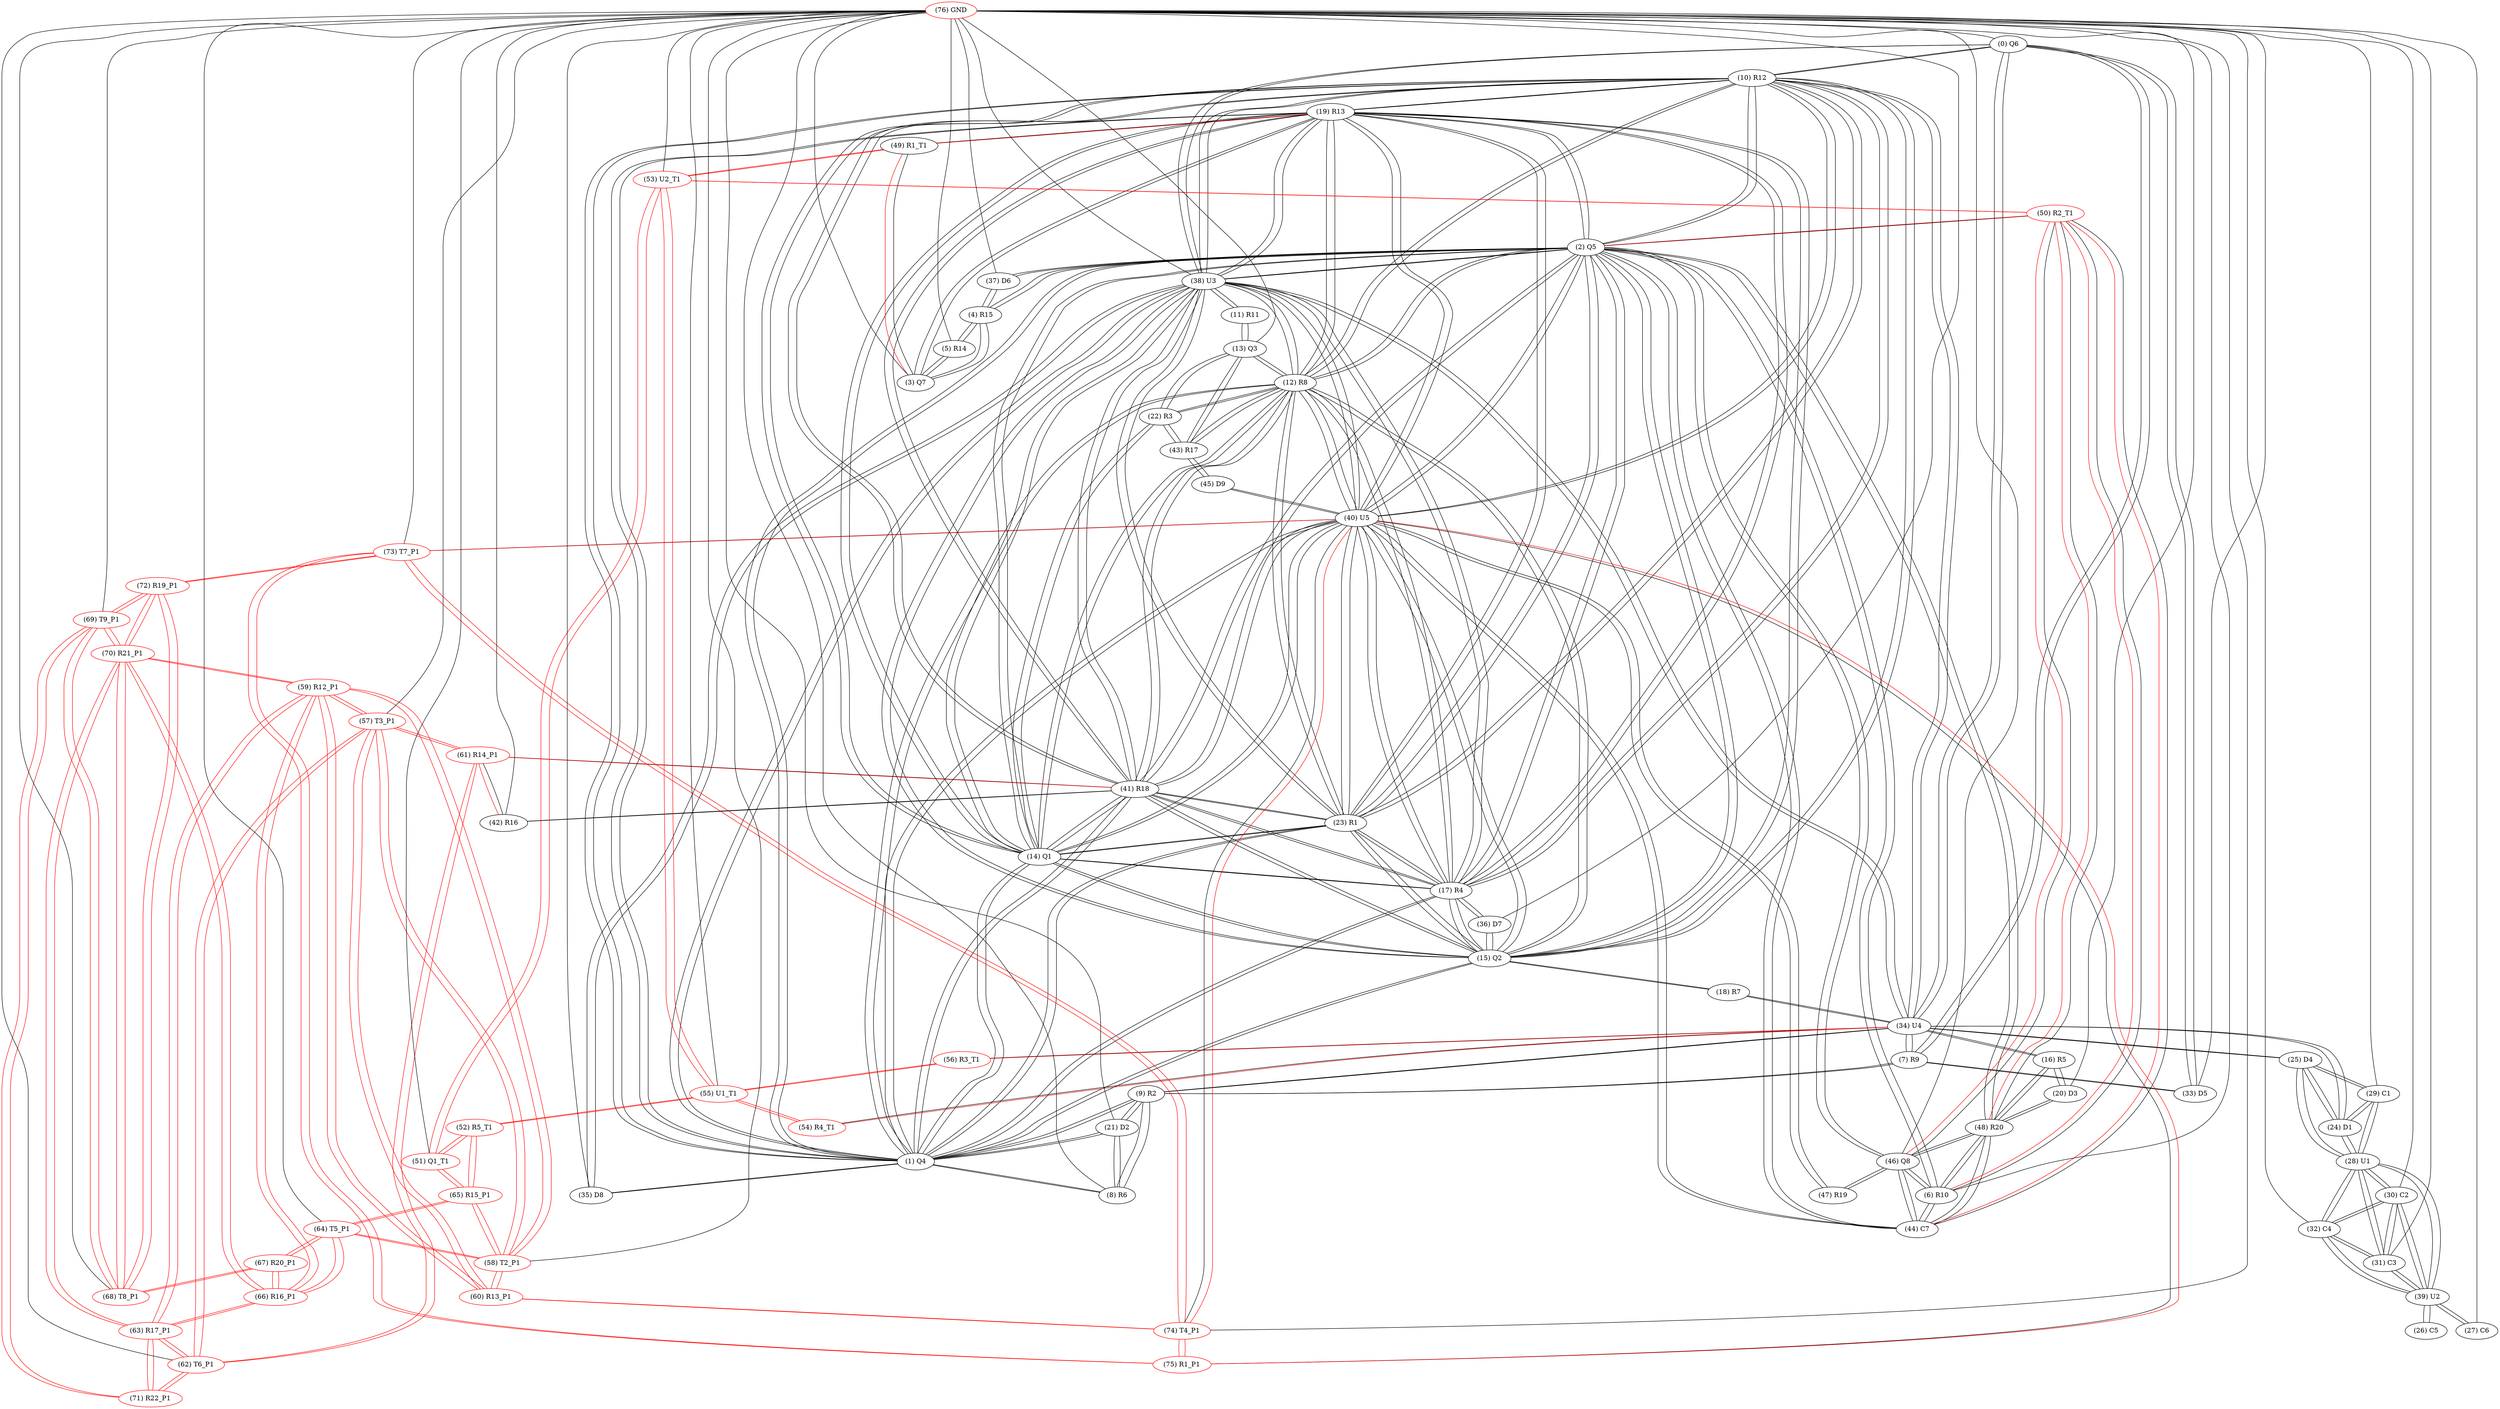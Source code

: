 graph {
	0 [label="(0) Q6"]
	10 [label="(10) R12"]
	34 [label="(34) U4"]
	38 [label="(38) U3"]
	7 [label="(7) R9"]
	33 [label="(33) D5"]
	1 [label="(1) Q4"]
	2 [label="(2) Q5"]
	12 [label="(12) R8"]
	41 [label="(41) R18"]
	40 [label="(40) U5"]
	38 [label="(38) U3"]
	15 [label="(15) Q2"]
	17 [label="(17) R4"]
	14 [label="(14) Q1"]
	23 [label="(23) R1"]
	19 [label="(19) R13"]
	10 [label="(10) R12"]
	35 [label="(35) D8"]
	9 [label="(9) R2"]
	8 [label="(8) R6"]
	21 [label="(21) D2"]
	2 [label="(2) Q5"]
	1 [label="(1) Q4"]
	12 [label="(12) R8"]
	41 [label="(41) R18"]
	40 [label="(40) U5"]
	38 [label="(38) U3"]
	15 [label="(15) Q2"]
	17 [label="(17) R4"]
	14 [label="(14) Q1"]
	23 [label="(23) R1"]
	19 [label="(19) R13"]
	10 [label="(10) R12"]
	6 [label="(6) R10"]
	48 [label="(48) R20"]
	44 [label="(44) C7"]
	46 [label="(46) Q8"]
	50 [label="(50) R2_T1"]
	4 [label="(4) R15"]
	37 [label="(37) D6"]
	3 [label="(3) Q7"]
	4 [label="(4) R15"]
	5 [label="(5) R14"]
	19 [label="(19) R13"]
	49 [label="(49) R1_T1"]
	4 [label="(4) R15"]
	3 [label="(3) Q7"]
	5 [label="(5) R14"]
	2 [label="(2) Q5"]
	37 [label="(37) D6"]
	5 [label="(5) R14"]
	3 [label="(3) Q7"]
	4 [label="(4) R15"]
	6 [label="(6) R10"]
	2 [label="(2) Q5"]
	48 [label="(48) R20"]
	44 [label="(44) C7"]
	46 [label="(46) Q8"]
	50 [label="(50) R2_T1"]
	7 [label="(7) R9"]
	34 [label="(34) U4"]
	9 [label="(9) R2"]
	0 [label="(0) Q6"]
	33 [label="(33) D5"]
	8 [label="(8) R6"]
	1 [label="(1) Q4"]
	9 [label="(9) R2"]
	21 [label="(21) D2"]
	9 [label="(9) R2"]
	34 [label="(34) U4"]
	7 [label="(7) R9"]
	1 [label="(1) Q4"]
	8 [label="(8) R6"]
	21 [label="(21) D2"]
	10 [label="(10) R12"]
	2 [label="(2) Q5"]
	1 [label="(1) Q4"]
	12 [label="(12) R8"]
	41 [label="(41) R18"]
	40 [label="(40) U5"]
	38 [label="(38) U3"]
	15 [label="(15) Q2"]
	17 [label="(17) R4"]
	14 [label="(14) Q1"]
	23 [label="(23) R1"]
	19 [label="(19) R13"]
	0 [label="(0) Q6"]
	34 [label="(34) U4"]
	11 [label="(11) R11"]
	38 [label="(38) U3"]
	13 [label="(13) Q3"]
	12 [label="(12) R8"]
	2 [label="(2) Q5"]
	1 [label="(1) Q4"]
	41 [label="(41) R18"]
	40 [label="(40) U5"]
	38 [label="(38) U3"]
	15 [label="(15) Q2"]
	17 [label="(17) R4"]
	14 [label="(14) Q1"]
	23 [label="(23) R1"]
	19 [label="(19) R13"]
	10 [label="(10) R12"]
	13 [label="(13) Q3"]
	43 [label="(43) R17"]
	22 [label="(22) R3"]
	13 [label="(13) Q3"]
	12 [label="(12) R8"]
	43 [label="(43) R17"]
	22 [label="(22) R3"]
	11 [label="(11) R11"]
	14 [label="(14) Q1"]
	2 [label="(2) Q5"]
	1 [label="(1) Q4"]
	12 [label="(12) R8"]
	41 [label="(41) R18"]
	40 [label="(40) U5"]
	38 [label="(38) U3"]
	15 [label="(15) Q2"]
	17 [label="(17) R4"]
	23 [label="(23) R1"]
	19 [label="(19) R13"]
	10 [label="(10) R12"]
	22 [label="(22) R3"]
	15 [label="(15) Q2"]
	2 [label="(2) Q5"]
	1 [label="(1) Q4"]
	12 [label="(12) R8"]
	41 [label="(41) R18"]
	40 [label="(40) U5"]
	38 [label="(38) U3"]
	17 [label="(17) R4"]
	14 [label="(14) Q1"]
	23 [label="(23) R1"]
	19 [label="(19) R13"]
	10 [label="(10) R12"]
	36 [label="(36) D7"]
	18 [label="(18) R7"]
	16 [label="(16) R5"]
	34 [label="(34) U4"]
	48 [label="(48) R20"]
	20 [label="(20) D3"]
	17 [label="(17) R4"]
	2 [label="(2) Q5"]
	1 [label="(1) Q4"]
	12 [label="(12) R8"]
	41 [label="(41) R18"]
	40 [label="(40) U5"]
	38 [label="(38) U3"]
	15 [label="(15) Q2"]
	14 [label="(14) Q1"]
	23 [label="(23) R1"]
	19 [label="(19) R13"]
	10 [label="(10) R12"]
	36 [label="(36) D7"]
	18 [label="(18) R7"]
	34 [label="(34) U4"]
	15 [label="(15) Q2"]
	19 [label="(19) R13"]
	2 [label="(2) Q5"]
	1 [label="(1) Q4"]
	12 [label="(12) R8"]
	41 [label="(41) R18"]
	40 [label="(40) U5"]
	38 [label="(38) U3"]
	15 [label="(15) Q2"]
	17 [label="(17) R4"]
	14 [label="(14) Q1"]
	23 [label="(23) R1"]
	10 [label="(10) R12"]
	3 [label="(3) Q7"]
	49 [label="(49) R1_T1"]
	20 [label="(20) D3"]
	48 [label="(48) R20"]
	16 [label="(16) R5"]
	21 [label="(21) D2"]
	1 [label="(1) Q4"]
	9 [label="(9) R2"]
	8 [label="(8) R6"]
	22 [label="(22) R3"]
	14 [label="(14) Q1"]
	12 [label="(12) R8"]
	13 [label="(13) Q3"]
	43 [label="(43) R17"]
	23 [label="(23) R1"]
	2 [label="(2) Q5"]
	1 [label="(1) Q4"]
	12 [label="(12) R8"]
	41 [label="(41) R18"]
	40 [label="(40) U5"]
	38 [label="(38) U3"]
	15 [label="(15) Q2"]
	17 [label="(17) R4"]
	14 [label="(14) Q1"]
	19 [label="(19) R13"]
	10 [label="(10) R12"]
	24 [label="(24) D1"]
	34 [label="(34) U4"]
	25 [label="(25) D4"]
	28 [label="(28) U1"]
	29 [label="(29) C1"]
	25 [label="(25) D4"]
	34 [label="(34) U4"]
	24 [label="(24) D1"]
	28 [label="(28) U1"]
	29 [label="(29) C1"]
	26 [label="(26) C5"]
	39 [label="(39) U2"]
	27 [label="(27) C6"]
	39 [label="(39) U2"]
	28 [label="(28) U1"]
	39 [label="(39) U2"]
	31 [label="(31) C3"]
	32 [label="(32) C4"]
	30 [label="(30) C2"]
	24 [label="(24) D1"]
	25 [label="(25) D4"]
	29 [label="(29) C1"]
	29 [label="(29) C1"]
	24 [label="(24) D1"]
	25 [label="(25) D4"]
	28 [label="(28) U1"]
	30 [label="(30) C2"]
	39 [label="(39) U2"]
	28 [label="(28) U1"]
	31 [label="(31) C3"]
	32 [label="(32) C4"]
	31 [label="(31) C3"]
	39 [label="(39) U2"]
	28 [label="(28) U1"]
	32 [label="(32) C4"]
	30 [label="(30) C2"]
	32 [label="(32) C4"]
	39 [label="(39) U2"]
	28 [label="(28) U1"]
	31 [label="(31) C3"]
	30 [label="(30) C2"]
	33 [label="(33) D5"]
	0 [label="(0) Q6"]
	7 [label="(7) R9"]
	34 [label="(34) U4"]
	18 [label="(18) R7"]
	0 [label="(0) Q6"]
	10 [label="(10) R12"]
	38 [label="(38) U3"]
	24 [label="(24) D1"]
	54 [label="(54) R4_T1"]
	56 [label="(56) R3_T1"]
	16 [label="(16) R5"]
	7 [label="(7) R9"]
	9 [label="(9) R2"]
	25 [label="(25) D4"]
	35 [label="(35) D8"]
	1 [label="(1) Q4"]
	38 [label="(38) U3"]
	36 [label="(36) D7"]
	17 [label="(17) R4"]
	15 [label="(15) Q2"]
	37 [label="(37) D6"]
	4 [label="(4) R15"]
	2 [label="(2) Q5"]
	38 [label="(38) U3"]
	2 [label="(2) Q5"]
	1 [label="(1) Q4"]
	12 [label="(12) R8"]
	41 [label="(41) R18"]
	40 [label="(40) U5"]
	15 [label="(15) Q2"]
	17 [label="(17) R4"]
	14 [label="(14) Q1"]
	23 [label="(23) R1"]
	19 [label="(19) R13"]
	10 [label="(10) R12"]
	0 [label="(0) Q6"]
	34 [label="(34) U4"]
	35 [label="(35) D8"]
	11 [label="(11) R11"]
	39 [label="(39) U2"]
	28 [label="(28) U1"]
	31 [label="(31) C3"]
	32 [label="(32) C4"]
	30 [label="(30) C2"]
	26 [label="(26) C5"]
	27 [label="(27) C6"]
	40 [label="(40) U5"]
	2 [label="(2) Q5"]
	1 [label="(1) Q4"]
	12 [label="(12) R8"]
	41 [label="(41) R18"]
	38 [label="(38) U3"]
	15 [label="(15) Q2"]
	17 [label="(17) R4"]
	14 [label="(14) Q1"]
	23 [label="(23) R1"]
	19 [label="(19) R13"]
	10 [label="(10) R12"]
	47 [label="(47) R19"]
	44 [label="(44) C7"]
	45 [label="(45) D9"]
	75 [label="(75) R1_P1"]
	74 [label="(74) T4_P1"]
	73 [label="(73) T7_P1"]
	41 [label="(41) R18"]
	2 [label="(2) Q5"]
	1 [label="(1) Q4"]
	12 [label="(12) R8"]
	40 [label="(40) U5"]
	38 [label="(38) U3"]
	15 [label="(15) Q2"]
	17 [label="(17) R4"]
	14 [label="(14) Q1"]
	23 [label="(23) R1"]
	19 [label="(19) R13"]
	10 [label="(10) R12"]
	42 [label="(42) R16"]
	61 [label="(61) R14_P1"]
	42 [label="(42) R16"]
	41 [label="(41) R18"]
	61 [label="(61) R14_P1"]
	43 [label="(43) R17"]
	45 [label="(45) D9"]
	12 [label="(12) R8"]
	13 [label="(13) Q3"]
	22 [label="(22) R3"]
	44 [label="(44) C7"]
	40 [label="(40) U5"]
	6 [label="(6) R10"]
	2 [label="(2) Q5"]
	48 [label="(48) R20"]
	46 [label="(46) Q8"]
	50 [label="(50) R2_T1"]
	45 [label="(45) D9"]
	43 [label="(43) R17"]
	40 [label="(40) U5"]
	46 [label="(46) Q8"]
	47 [label="(47) R19"]
	6 [label="(6) R10"]
	2 [label="(2) Q5"]
	48 [label="(48) R20"]
	44 [label="(44) C7"]
	50 [label="(50) R2_T1"]
	47 [label="(47) R19"]
	40 [label="(40) U5"]
	46 [label="(46) Q8"]
	48 [label="(48) R20"]
	6 [label="(6) R10"]
	2 [label="(2) Q5"]
	44 [label="(44) C7"]
	46 [label="(46) Q8"]
	50 [label="(50) R2_T1"]
	20 [label="(20) D3"]
	16 [label="(16) R5"]
	49 [label="(49) R1_T1"]
	3 [label="(3) Q7"]
	19 [label="(19) R13"]
	53 [label="(53) U2_T1"]
	50 [label="(50) R2_T1" color=red]
	6 [label="(6) R10"]
	2 [label="(2) Q5"]
	48 [label="(48) R20"]
	44 [label="(44) C7"]
	46 [label="(46) Q8"]
	53 [label="(53) U2_T1"]
	51 [label="(51) Q1_T1" color=red]
	53 [label="(53) U2_T1"]
	65 [label="(65) R15_P1"]
	52 [label="(52) R5_T1"]
	52 [label="(52) R5_T1" color=red]
	55 [label="(55) U1_T1"]
	65 [label="(65) R15_P1"]
	51 [label="(51) Q1_T1"]
	53 [label="(53) U2_T1" color=red]
	50 [label="(50) R2_T1"]
	55 [label="(55) U1_T1"]
	49 [label="(49) R1_T1"]
	51 [label="(51) Q1_T1"]
	54 [label="(54) R4_T1" color=red]
	34 [label="(34) U4"]
	55 [label="(55) U1_T1"]
	55 [label="(55) U1_T1" color=red]
	56 [label="(56) R3_T1"]
	54 [label="(54) R4_T1"]
	53 [label="(53) U2_T1"]
	52 [label="(52) R5_T1"]
	56 [label="(56) R3_T1" color=red]
	34 [label="(34) U4"]
	55 [label="(55) U1_T1"]
	57 [label="(57) T3_P1" color=red]
	61 [label="(61) R14_P1"]
	62 [label="(62) T6_P1"]
	60 [label="(60) R13_P1"]
	59 [label="(59) R12_P1"]
	58 [label="(58) T2_P1"]
	58 [label="(58) T2_P1" color=red]
	60 [label="(60) R13_P1"]
	57 [label="(57) T3_P1"]
	59 [label="(59) R12_P1"]
	64 [label="(64) T5_P1"]
	65 [label="(65) R15_P1"]
	59 [label="(59) R12_P1" color=red]
	70 [label="(70) R21_P1"]
	66 [label="(66) R16_P1"]
	63 [label="(63) R17_P1"]
	60 [label="(60) R13_P1"]
	57 [label="(57) T3_P1"]
	58 [label="(58) T2_P1"]
	60 [label="(60) R13_P1" color=red]
	74 [label="(74) T4_P1"]
	57 [label="(57) T3_P1"]
	59 [label="(59) R12_P1"]
	58 [label="(58) T2_P1"]
	61 [label="(61) R14_P1" color=red]
	42 [label="(42) R16"]
	41 [label="(41) R18"]
	57 [label="(57) T3_P1"]
	62 [label="(62) T6_P1"]
	62 [label="(62) T6_P1" color=red]
	61 [label="(61) R14_P1"]
	57 [label="(57) T3_P1"]
	71 [label="(71) R22_P1"]
	63 [label="(63) R17_P1"]
	63 [label="(63) R17_P1" color=red]
	70 [label="(70) R21_P1"]
	66 [label="(66) R16_P1"]
	59 [label="(59) R12_P1"]
	71 [label="(71) R22_P1"]
	62 [label="(62) T6_P1"]
	64 [label="(64) T5_P1" color=red]
	58 [label="(58) T2_P1"]
	65 [label="(65) R15_P1"]
	66 [label="(66) R16_P1"]
	67 [label="(67) R20_P1"]
	65 [label="(65) R15_P1" color=red]
	52 [label="(52) R5_T1"]
	51 [label="(51) Q1_T1"]
	58 [label="(58) T2_P1"]
	64 [label="(64) T5_P1"]
	66 [label="(66) R16_P1" color=red]
	70 [label="(70) R21_P1"]
	59 [label="(59) R12_P1"]
	63 [label="(63) R17_P1"]
	64 [label="(64) T5_P1"]
	67 [label="(67) R20_P1"]
	67 [label="(67) R20_P1" color=red]
	68 [label="(68) T8_P1"]
	66 [label="(66) R16_P1"]
	64 [label="(64) T5_P1"]
	68 [label="(68) T8_P1" color=red]
	69 [label="(69) T9_P1"]
	70 [label="(70) R21_P1"]
	72 [label="(72) R19_P1"]
	67 [label="(67) R20_P1"]
	69 [label="(69) T9_P1" color=red]
	71 [label="(71) R22_P1"]
	70 [label="(70) R21_P1"]
	68 [label="(68) T8_P1"]
	72 [label="(72) R19_P1"]
	70 [label="(70) R21_P1" color=red]
	66 [label="(66) R16_P1"]
	59 [label="(59) R12_P1"]
	63 [label="(63) R17_P1"]
	69 [label="(69) T9_P1"]
	68 [label="(68) T8_P1"]
	72 [label="(72) R19_P1"]
	71 [label="(71) R22_P1" color=red]
	69 [label="(69) T9_P1"]
	62 [label="(62) T6_P1"]
	63 [label="(63) R17_P1"]
	72 [label="(72) R19_P1" color=red]
	69 [label="(69) T9_P1"]
	70 [label="(70) R21_P1"]
	68 [label="(68) T8_P1"]
	73 [label="(73) T7_P1"]
	73 [label="(73) T7_P1" color=red]
	75 [label="(75) R1_P1"]
	74 [label="(74) T4_P1"]
	40 [label="(40) U5"]
	72 [label="(72) R19_P1"]
	74 [label="(74) T4_P1" color=red]
	60 [label="(60) R13_P1"]
	75 [label="(75) R1_P1"]
	73 [label="(73) T7_P1"]
	40 [label="(40) U5"]
	75 [label="(75) R1_P1" color=red]
	74 [label="(74) T4_P1"]
	73 [label="(73) T7_P1"]
	40 [label="(40) U5"]
	76 [label="(76) GND" color=red]
	31 [label="(31) C3"]
	32 [label="(32) C4"]
	20 [label="(20) D3"]
	0 [label="(0) Q6"]
	21 [label="(21) D2"]
	30 [label="(30) C2"]
	38 [label="(38) U3"]
	29 [label="(29) C1"]
	42 [label="(42) R16"]
	27 [label="(27) C6"]
	6 [label="(6) R10"]
	5 [label="(5) R14"]
	3 [label="(3) Q7"]
	13 [label="(13) Q3"]
	8 [label="(8) R6"]
	33 [label="(33) D5"]
	35 [label="(35) D8"]
	46 [label="(46) Q8"]
	36 [label="(36) D7"]
	37 [label="(37) D6"]
	51 [label="(51) Q1_T1"]
	53 [label="(53) U2_T1"]
	55 [label="(55) U1_T1"]
	57 [label="(57) T3_P1"]
	74 [label="(74) T4_P1"]
	73 [label="(73) T7_P1"]
	64 [label="(64) T5_P1"]
	69 [label="(69) T9_P1"]
	68 [label="(68) T8_P1"]
	62 [label="(62) T6_P1"]
	58 [label="(58) T2_P1"]
	0 -- 10
	0 -- 34
	0 -- 38
	0 -- 7
	0 -- 33
	1 -- 2
	1 -- 12
	1 -- 41
	1 -- 40
	1 -- 38
	1 -- 15
	1 -- 17
	1 -- 14
	1 -- 23
	1 -- 19
	1 -- 10
	1 -- 35
	1 -- 9
	1 -- 8
	1 -- 21
	2 -- 1
	2 -- 12
	2 -- 41
	2 -- 40
	2 -- 38
	2 -- 15
	2 -- 17
	2 -- 14
	2 -- 23
	2 -- 19
	2 -- 10
	2 -- 6
	2 -- 48
	2 -- 44
	2 -- 46
	2 -- 50
	2 -- 4
	2 -- 37
	3 -- 4
	3 -- 5
	3 -- 19
	3 -- 49
	4 -- 3
	4 -- 5
	4 -- 2
	4 -- 37
	5 -- 3
	5 -- 4
	6 -- 2
	6 -- 48
	6 -- 44
	6 -- 46
	6 -- 50
	7 -- 34
	7 -- 9
	7 -- 0
	7 -- 33
	8 -- 1
	8 -- 9
	8 -- 21
	9 -- 34
	9 -- 7
	9 -- 1
	9 -- 8
	9 -- 21
	10 -- 2
	10 -- 1
	10 -- 12
	10 -- 41
	10 -- 40
	10 -- 38
	10 -- 15
	10 -- 17
	10 -- 14
	10 -- 23
	10 -- 19
	10 -- 0
	10 -- 34
	11 -- 38
	11 -- 13
	12 -- 2
	12 -- 1
	12 -- 41
	12 -- 40
	12 -- 38
	12 -- 15
	12 -- 17
	12 -- 14
	12 -- 23
	12 -- 19
	12 -- 10
	12 -- 13
	12 -- 43
	12 -- 22
	13 -- 12
	13 -- 43
	13 -- 22
	13 -- 11
	14 -- 2
	14 -- 1
	14 -- 12
	14 -- 41
	14 -- 40
	14 -- 38
	14 -- 15
	14 -- 17
	14 -- 23
	14 -- 19
	14 -- 10
	14 -- 22
	15 -- 2
	15 -- 1
	15 -- 12
	15 -- 41
	15 -- 40
	15 -- 38
	15 -- 17
	15 -- 14
	15 -- 23
	15 -- 19
	15 -- 10
	15 -- 36
	15 -- 18
	16 -- 34
	16 -- 48
	16 -- 20
	17 -- 2
	17 -- 1
	17 -- 12
	17 -- 41
	17 -- 40
	17 -- 38
	17 -- 15
	17 -- 14
	17 -- 23
	17 -- 19
	17 -- 10
	17 -- 36
	18 -- 34
	18 -- 15
	19 -- 2
	19 -- 1
	19 -- 12
	19 -- 41
	19 -- 40
	19 -- 38
	19 -- 15
	19 -- 17
	19 -- 14
	19 -- 23
	19 -- 10
	19 -- 3
	19 -- 49
	20 -- 48
	20 -- 16
	21 -- 1
	21 -- 9
	21 -- 8
	22 -- 14
	22 -- 12
	22 -- 13
	22 -- 43
	23 -- 2
	23 -- 1
	23 -- 12
	23 -- 41
	23 -- 40
	23 -- 38
	23 -- 15
	23 -- 17
	23 -- 14
	23 -- 19
	23 -- 10
	24 -- 34
	24 -- 25
	24 -- 28
	24 -- 29
	25 -- 34
	25 -- 24
	25 -- 28
	25 -- 29
	26 -- 39
	27 -- 39
	28 -- 39
	28 -- 31
	28 -- 32
	28 -- 30
	28 -- 24
	28 -- 25
	28 -- 29
	29 -- 24
	29 -- 25
	29 -- 28
	30 -- 39
	30 -- 28
	30 -- 31
	30 -- 32
	31 -- 39
	31 -- 28
	31 -- 32
	31 -- 30
	32 -- 39
	32 -- 28
	32 -- 31
	32 -- 30
	33 -- 0
	33 -- 7
	34 -- 18
	34 -- 0
	34 -- 10
	34 -- 38
	34 -- 24
	34 -- 54
	34 -- 56
	34 -- 16
	34 -- 7
	34 -- 9
	34 -- 25
	35 -- 1
	35 -- 38
	36 -- 17
	36 -- 15
	37 -- 4
	37 -- 2
	38 -- 2
	38 -- 1
	38 -- 12
	38 -- 41
	38 -- 40
	38 -- 15
	38 -- 17
	38 -- 14
	38 -- 23
	38 -- 19
	38 -- 10
	38 -- 0
	38 -- 34
	38 -- 35
	38 -- 11
	39 -- 28
	39 -- 31
	39 -- 32
	39 -- 30
	39 -- 26
	39 -- 27
	40 -- 2
	40 -- 1
	40 -- 12
	40 -- 41
	40 -- 38
	40 -- 15
	40 -- 17
	40 -- 14
	40 -- 23
	40 -- 19
	40 -- 10
	40 -- 47
	40 -- 44
	40 -- 45
	40 -- 75
	40 -- 74
	40 -- 73
	41 -- 2
	41 -- 1
	41 -- 12
	41 -- 40
	41 -- 38
	41 -- 15
	41 -- 17
	41 -- 14
	41 -- 23
	41 -- 19
	41 -- 10
	41 -- 42
	41 -- 61
	42 -- 41
	42 -- 61
	43 -- 45
	43 -- 12
	43 -- 13
	43 -- 22
	44 -- 40
	44 -- 6
	44 -- 2
	44 -- 48
	44 -- 46
	44 -- 50
	45 -- 43
	45 -- 40
	46 -- 47
	46 -- 6
	46 -- 2
	46 -- 48
	46 -- 44
	46 -- 50
	47 -- 40
	47 -- 46
	48 -- 6
	48 -- 2
	48 -- 44
	48 -- 46
	48 -- 50
	48 -- 20
	48 -- 16
	49 -- 3 [color=red]
	49 -- 19 [color=red]
	49 -- 53 [color=red]
	50 -- 6 [color=red]
	50 -- 2 [color=red]
	50 -- 48 [color=red]
	50 -- 44 [color=red]
	50 -- 46 [color=red]
	50 -- 53 [color=red]
	51 -- 53 [color=red]
	51 -- 65 [color=red]
	51 -- 52 [color=red]
	52 -- 55 [color=red]
	52 -- 65 [color=red]
	52 -- 51 [color=red]
	53 -- 50 [color=red]
	53 -- 55 [color=red]
	53 -- 49 [color=red]
	53 -- 51 [color=red]
	54 -- 34 [color=red]
	54 -- 55 [color=red]
	55 -- 56 [color=red]
	55 -- 54 [color=red]
	55 -- 53 [color=red]
	55 -- 52 [color=red]
	56 -- 34 [color=red]
	56 -- 55 [color=red]
	57 -- 61 [color=red]
	57 -- 62 [color=red]
	57 -- 60 [color=red]
	57 -- 59 [color=red]
	57 -- 58 [color=red]
	58 -- 60 [color=red]
	58 -- 57 [color=red]
	58 -- 59 [color=red]
	58 -- 64 [color=red]
	58 -- 65 [color=red]
	59 -- 70 [color=red]
	59 -- 66 [color=red]
	59 -- 63 [color=red]
	59 -- 60 [color=red]
	59 -- 57 [color=red]
	59 -- 58 [color=red]
	60 -- 74 [color=red]
	60 -- 57 [color=red]
	60 -- 59 [color=red]
	60 -- 58 [color=red]
	61 -- 42 [color=red]
	61 -- 41 [color=red]
	61 -- 57 [color=red]
	61 -- 62 [color=red]
	62 -- 61 [color=red]
	62 -- 57 [color=red]
	62 -- 71 [color=red]
	62 -- 63 [color=red]
	63 -- 70 [color=red]
	63 -- 66 [color=red]
	63 -- 59 [color=red]
	63 -- 71 [color=red]
	63 -- 62 [color=red]
	64 -- 58 [color=red]
	64 -- 65 [color=red]
	64 -- 66 [color=red]
	64 -- 67 [color=red]
	65 -- 52 [color=red]
	65 -- 51 [color=red]
	65 -- 58 [color=red]
	65 -- 64 [color=red]
	66 -- 70 [color=red]
	66 -- 59 [color=red]
	66 -- 63 [color=red]
	66 -- 64 [color=red]
	66 -- 67 [color=red]
	67 -- 68 [color=red]
	67 -- 66 [color=red]
	67 -- 64 [color=red]
	68 -- 69 [color=red]
	68 -- 70 [color=red]
	68 -- 72 [color=red]
	68 -- 67 [color=red]
	69 -- 71 [color=red]
	69 -- 70 [color=red]
	69 -- 68 [color=red]
	69 -- 72 [color=red]
	70 -- 66 [color=red]
	70 -- 59 [color=red]
	70 -- 63 [color=red]
	70 -- 69 [color=red]
	70 -- 68 [color=red]
	70 -- 72 [color=red]
	71 -- 69 [color=red]
	71 -- 62 [color=red]
	71 -- 63 [color=red]
	72 -- 69 [color=red]
	72 -- 70 [color=red]
	72 -- 68 [color=red]
	72 -- 73 [color=red]
	73 -- 75 [color=red]
	73 -- 74 [color=red]
	73 -- 40 [color=red]
	73 -- 72 [color=red]
	74 -- 60 [color=red]
	74 -- 75 [color=red]
	74 -- 73 [color=red]
	74 -- 40 [color=red]
	75 -- 74 [color=red]
	75 -- 73 [color=red]
	75 -- 40 [color=red]
	76 -- 31
	76 -- 32
	76 -- 20
	76 -- 0
	76 -- 21
	76 -- 30
	76 -- 38
	76 -- 29
	76 -- 42
	76 -- 27
	76 -- 6
	76 -- 5
	76 -- 3
	76 -- 13
	76 -- 8
	76 -- 33
	76 -- 35
	76 -- 46
	76 -- 36
	76 -- 37
	76 -- 51
	76 -- 53
	76 -- 55
	76 -- 57
	76 -- 74
	76 -- 73
	76 -- 64
	76 -- 69
	76 -- 68
	76 -- 62
	76 -- 58
}